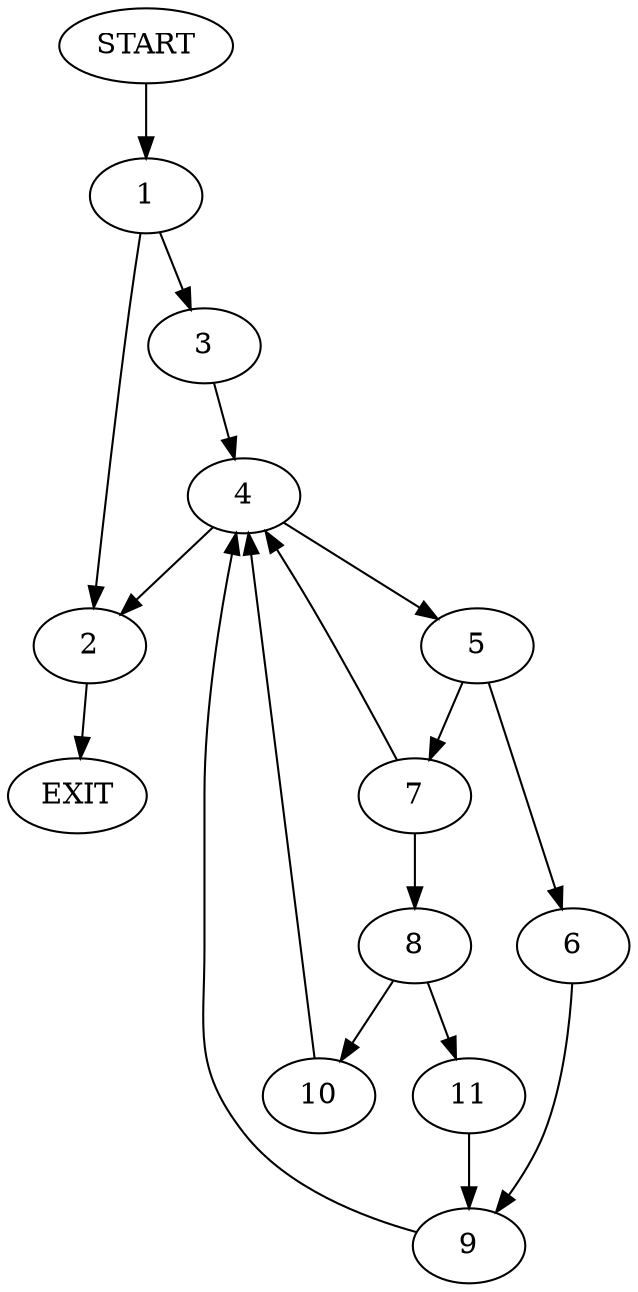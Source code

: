 digraph {
0 [label="START"]
12 [label="EXIT"]
0 -> 1
1 -> 2
1 -> 3
3 -> 4
2 -> 12
4 -> 5
4 -> 2
5 -> 6
5 -> 7
7 -> 4
7 -> 8
6 -> 9
8 -> 10
8 -> 11
11 -> 9
10 -> 4
9 -> 4
}
